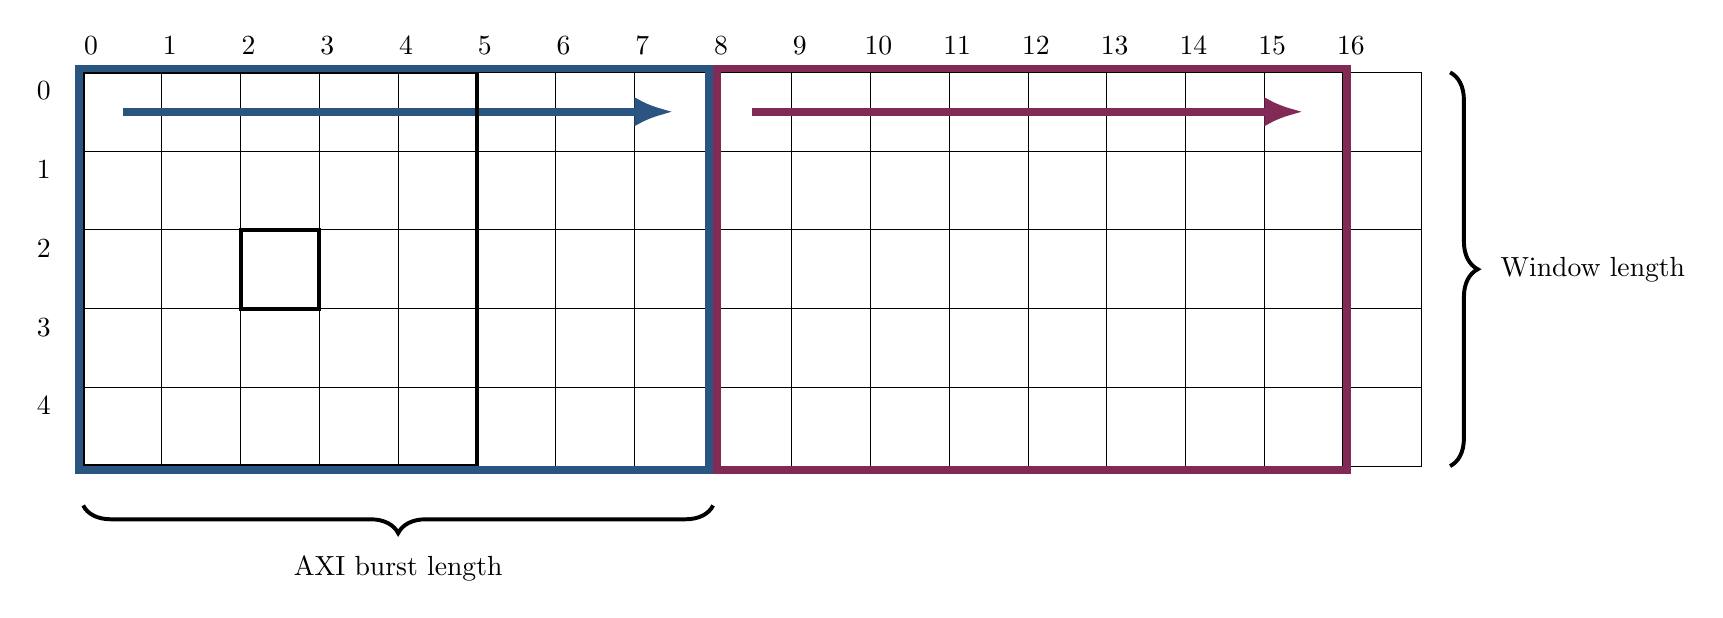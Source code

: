 % \tikzsetnextfilename{system-overview}
\begin{tikzpicture}[
    rounded corners=0mm,
    triangle/.style = {fill=blue!20, regular polygon, regular polygon sides=3 },
    node rotated/.style = {rotate=180},
    border rotated/.style = {shape border rotate=180}
]
    %coordinates
    \coordinate (orig)      at (0,0);

    \begin{pgfonlayer}{main}
        
        % % Write path
        \path[draw={rgb:red,1;green,2;blue,3},-{Latex[length=5mm]},line width=1.0mm] (0.5,4.5)  -- (7.5,4.5);
        \path[draw={rgb:red,3;green,1;blue,2},-{Latex[length=5mm]},line width=1.0mm] (8.5,4.5)  -- (15.5,4.5);
        
        % % Text
        % \node[] (write) at (-2,5) {Write};

        % Braces
        \draw [line width=0.5mm,decorate,decoration={brace,amplitude=10pt},xshift=-4pt,yshift=0pt] (17.5,5) -- (17.5,0) node [black,midway,xshift=0.5cm,anchor=west] {Window length};
        \draw [line width=0.5mm,decorate,decoration={brace,amplitude=10pt},xshift=-0pt,yshift=0pt] (8,-0.5) -- (0,-0.5) node [black,midway,yshift=-0.5cm,anchor=north] {AXI burst length};
        
        % Center pixel
        \draw[black,line width=0.5mm] (2,2) rectangle (3,3);
        % Window size
        \draw[black,line width=0.5mm] (0,0) rectangle (5,5);
        % Buffer A
        \draw[draw={rgb:red,1;green,2;blue,3},line width=1mm] (-0.05,-0.05) rectangle (7.95,5.05);
        % Buffer B
        \draw[draw={rgb:red,3;green,1;blue,2},line width=1mm] (8.05,-0.05) rectangle (16.05,5.05);
        % Axis
        \foreach \x in {0,1,2,3,4}
            \node[anchor=north] at ($(-0.5,5)-(0,\x)$)  {$\x$};
        % Axis
        \foreach \x in {0,1,2,3,4,5,6,7,8,9,10,11,12,13,14,15,16}
            \node[anchor=south] at ($(0.1,5.1)+(\x,0)$)  {$\x$};

    \end{pgfonlayer}

    % Foreground
    \begin{pgfonlayer}{foreground}
        
    \end{pgfonlayer} 

    % Background
    \begin{pgfonlayer}{background}
        % Grid
        \draw[step=1cm,black,thin] (0,0) grid (17,5);
    \end{pgfonlayer} 

\end{tikzpicture}